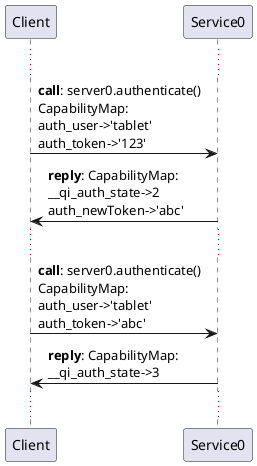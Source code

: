 @startuml
    ...

    Client  -> Service0: **call**: server0.authenticate()\nCapabilityMap:\nauth_user->'tablet'\nauth_token->'123'
    Client <-  Service0: **reply**: CapabilityMap:\n__qi_auth_state->2\nauth_newToken->'abc'
    ...
    Client  -> Service0: **call**: server0.authenticate()\nCapabilityMap:\nauth_user->'tablet'\nauth_token->'abc'
    Client <-  Service0: **reply**: CapabilityMap:\n__qi_auth_state->3
    ...
@enduml
